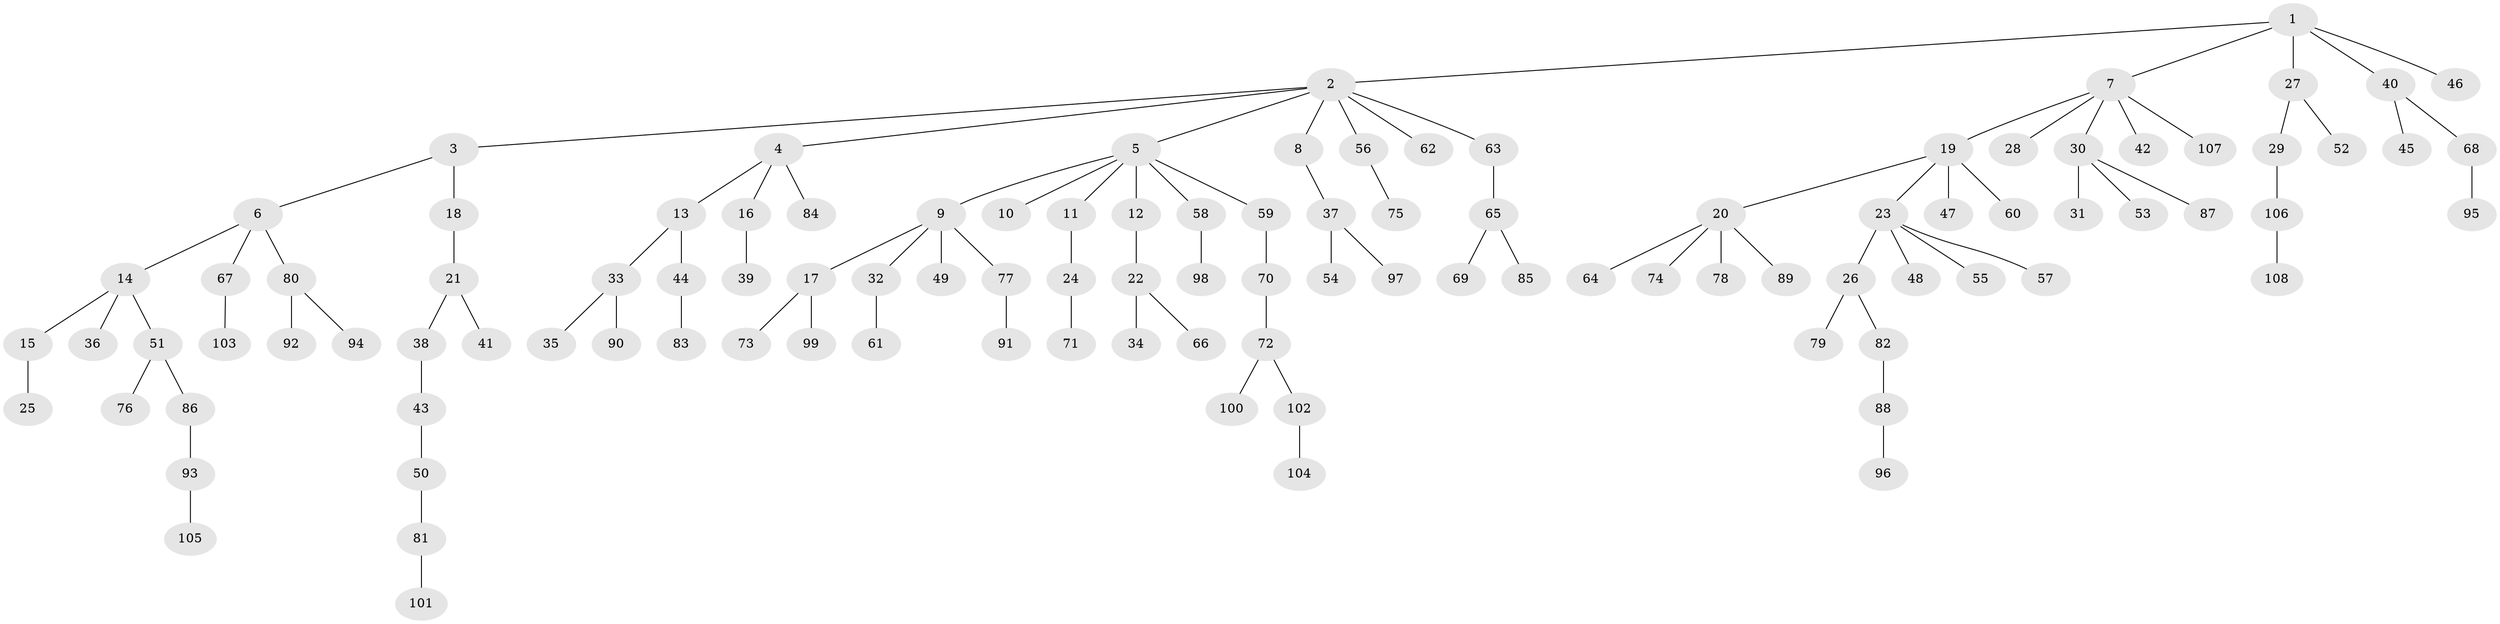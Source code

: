 // Generated by graph-tools (version 1.1) at 2025/50/03/09/25 03:50:24]
// undirected, 108 vertices, 107 edges
graph export_dot {
graph [start="1"]
  node [color=gray90,style=filled];
  1;
  2;
  3;
  4;
  5;
  6;
  7;
  8;
  9;
  10;
  11;
  12;
  13;
  14;
  15;
  16;
  17;
  18;
  19;
  20;
  21;
  22;
  23;
  24;
  25;
  26;
  27;
  28;
  29;
  30;
  31;
  32;
  33;
  34;
  35;
  36;
  37;
  38;
  39;
  40;
  41;
  42;
  43;
  44;
  45;
  46;
  47;
  48;
  49;
  50;
  51;
  52;
  53;
  54;
  55;
  56;
  57;
  58;
  59;
  60;
  61;
  62;
  63;
  64;
  65;
  66;
  67;
  68;
  69;
  70;
  71;
  72;
  73;
  74;
  75;
  76;
  77;
  78;
  79;
  80;
  81;
  82;
  83;
  84;
  85;
  86;
  87;
  88;
  89;
  90;
  91;
  92;
  93;
  94;
  95;
  96;
  97;
  98;
  99;
  100;
  101;
  102;
  103;
  104;
  105;
  106;
  107;
  108;
  1 -- 2;
  1 -- 7;
  1 -- 27;
  1 -- 40;
  1 -- 46;
  2 -- 3;
  2 -- 4;
  2 -- 5;
  2 -- 8;
  2 -- 56;
  2 -- 62;
  2 -- 63;
  3 -- 6;
  3 -- 18;
  4 -- 13;
  4 -- 16;
  4 -- 84;
  5 -- 9;
  5 -- 10;
  5 -- 11;
  5 -- 12;
  5 -- 58;
  5 -- 59;
  6 -- 14;
  6 -- 67;
  6 -- 80;
  7 -- 19;
  7 -- 28;
  7 -- 30;
  7 -- 42;
  7 -- 107;
  8 -- 37;
  9 -- 17;
  9 -- 32;
  9 -- 49;
  9 -- 77;
  11 -- 24;
  12 -- 22;
  13 -- 33;
  13 -- 44;
  14 -- 15;
  14 -- 36;
  14 -- 51;
  15 -- 25;
  16 -- 39;
  17 -- 73;
  17 -- 99;
  18 -- 21;
  19 -- 20;
  19 -- 23;
  19 -- 47;
  19 -- 60;
  20 -- 64;
  20 -- 74;
  20 -- 78;
  20 -- 89;
  21 -- 38;
  21 -- 41;
  22 -- 34;
  22 -- 66;
  23 -- 26;
  23 -- 48;
  23 -- 55;
  23 -- 57;
  24 -- 71;
  26 -- 79;
  26 -- 82;
  27 -- 29;
  27 -- 52;
  29 -- 106;
  30 -- 31;
  30 -- 53;
  30 -- 87;
  32 -- 61;
  33 -- 35;
  33 -- 90;
  37 -- 54;
  37 -- 97;
  38 -- 43;
  40 -- 45;
  40 -- 68;
  43 -- 50;
  44 -- 83;
  50 -- 81;
  51 -- 76;
  51 -- 86;
  56 -- 75;
  58 -- 98;
  59 -- 70;
  63 -- 65;
  65 -- 69;
  65 -- 85;
  67 -- 103;
  68 -- 95;
  70 -- 72;
  72 -- 100;
  72 -- 102;
  77 -- 91;
  80 -- 92;
  80 -- 94;
  81 -- 101;
  82 -- 88;
  86 -- 93;
  88 -- 96;
  93 -- 105;
  102 -- 104;
  106 -- 108;
}
